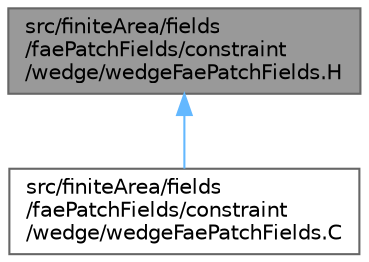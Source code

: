 digraph "src/finiteArea/fields/faePatchFields/constraint/wedge/wedgeFaePatchFields.H"
{
 // LATEX_PDF_SIZE
  bgcolor="transparent";
  edge [fontname=Helvetica,fontsize=10,labelfontname=Helvetica,labelfontsize=10];
  node [fontname=Helvetica,fontsize=10,shape=box,height=0.2,width=0.4];
  Node1 [id="Node000001",label="src/finiteArea/fields\l/faePatchFields/constraint\l/wedge/wedgeFaePatchFields.H",height=0.2,width=0.4,color="gray40", fillcolor="grey60", style="filled", fontcolor="black",tooltip=" "];
  Node1 -> Node2 [id="edge1_Node000001_Node000002",dir="back",color="steelblue1",style="solid",tooltip=" "];
  Node2 [id="Node000002",label="src/finiteArea/fields\l/faePatchFields/constraint\l/wedge/wedgeFaePatchFields.C",height=0.2,width=0.4,color="grey40", fillcolor="white", style="filled",URL="$wedgeFaePatchFields_8C.html",tooltip=" "];
}
